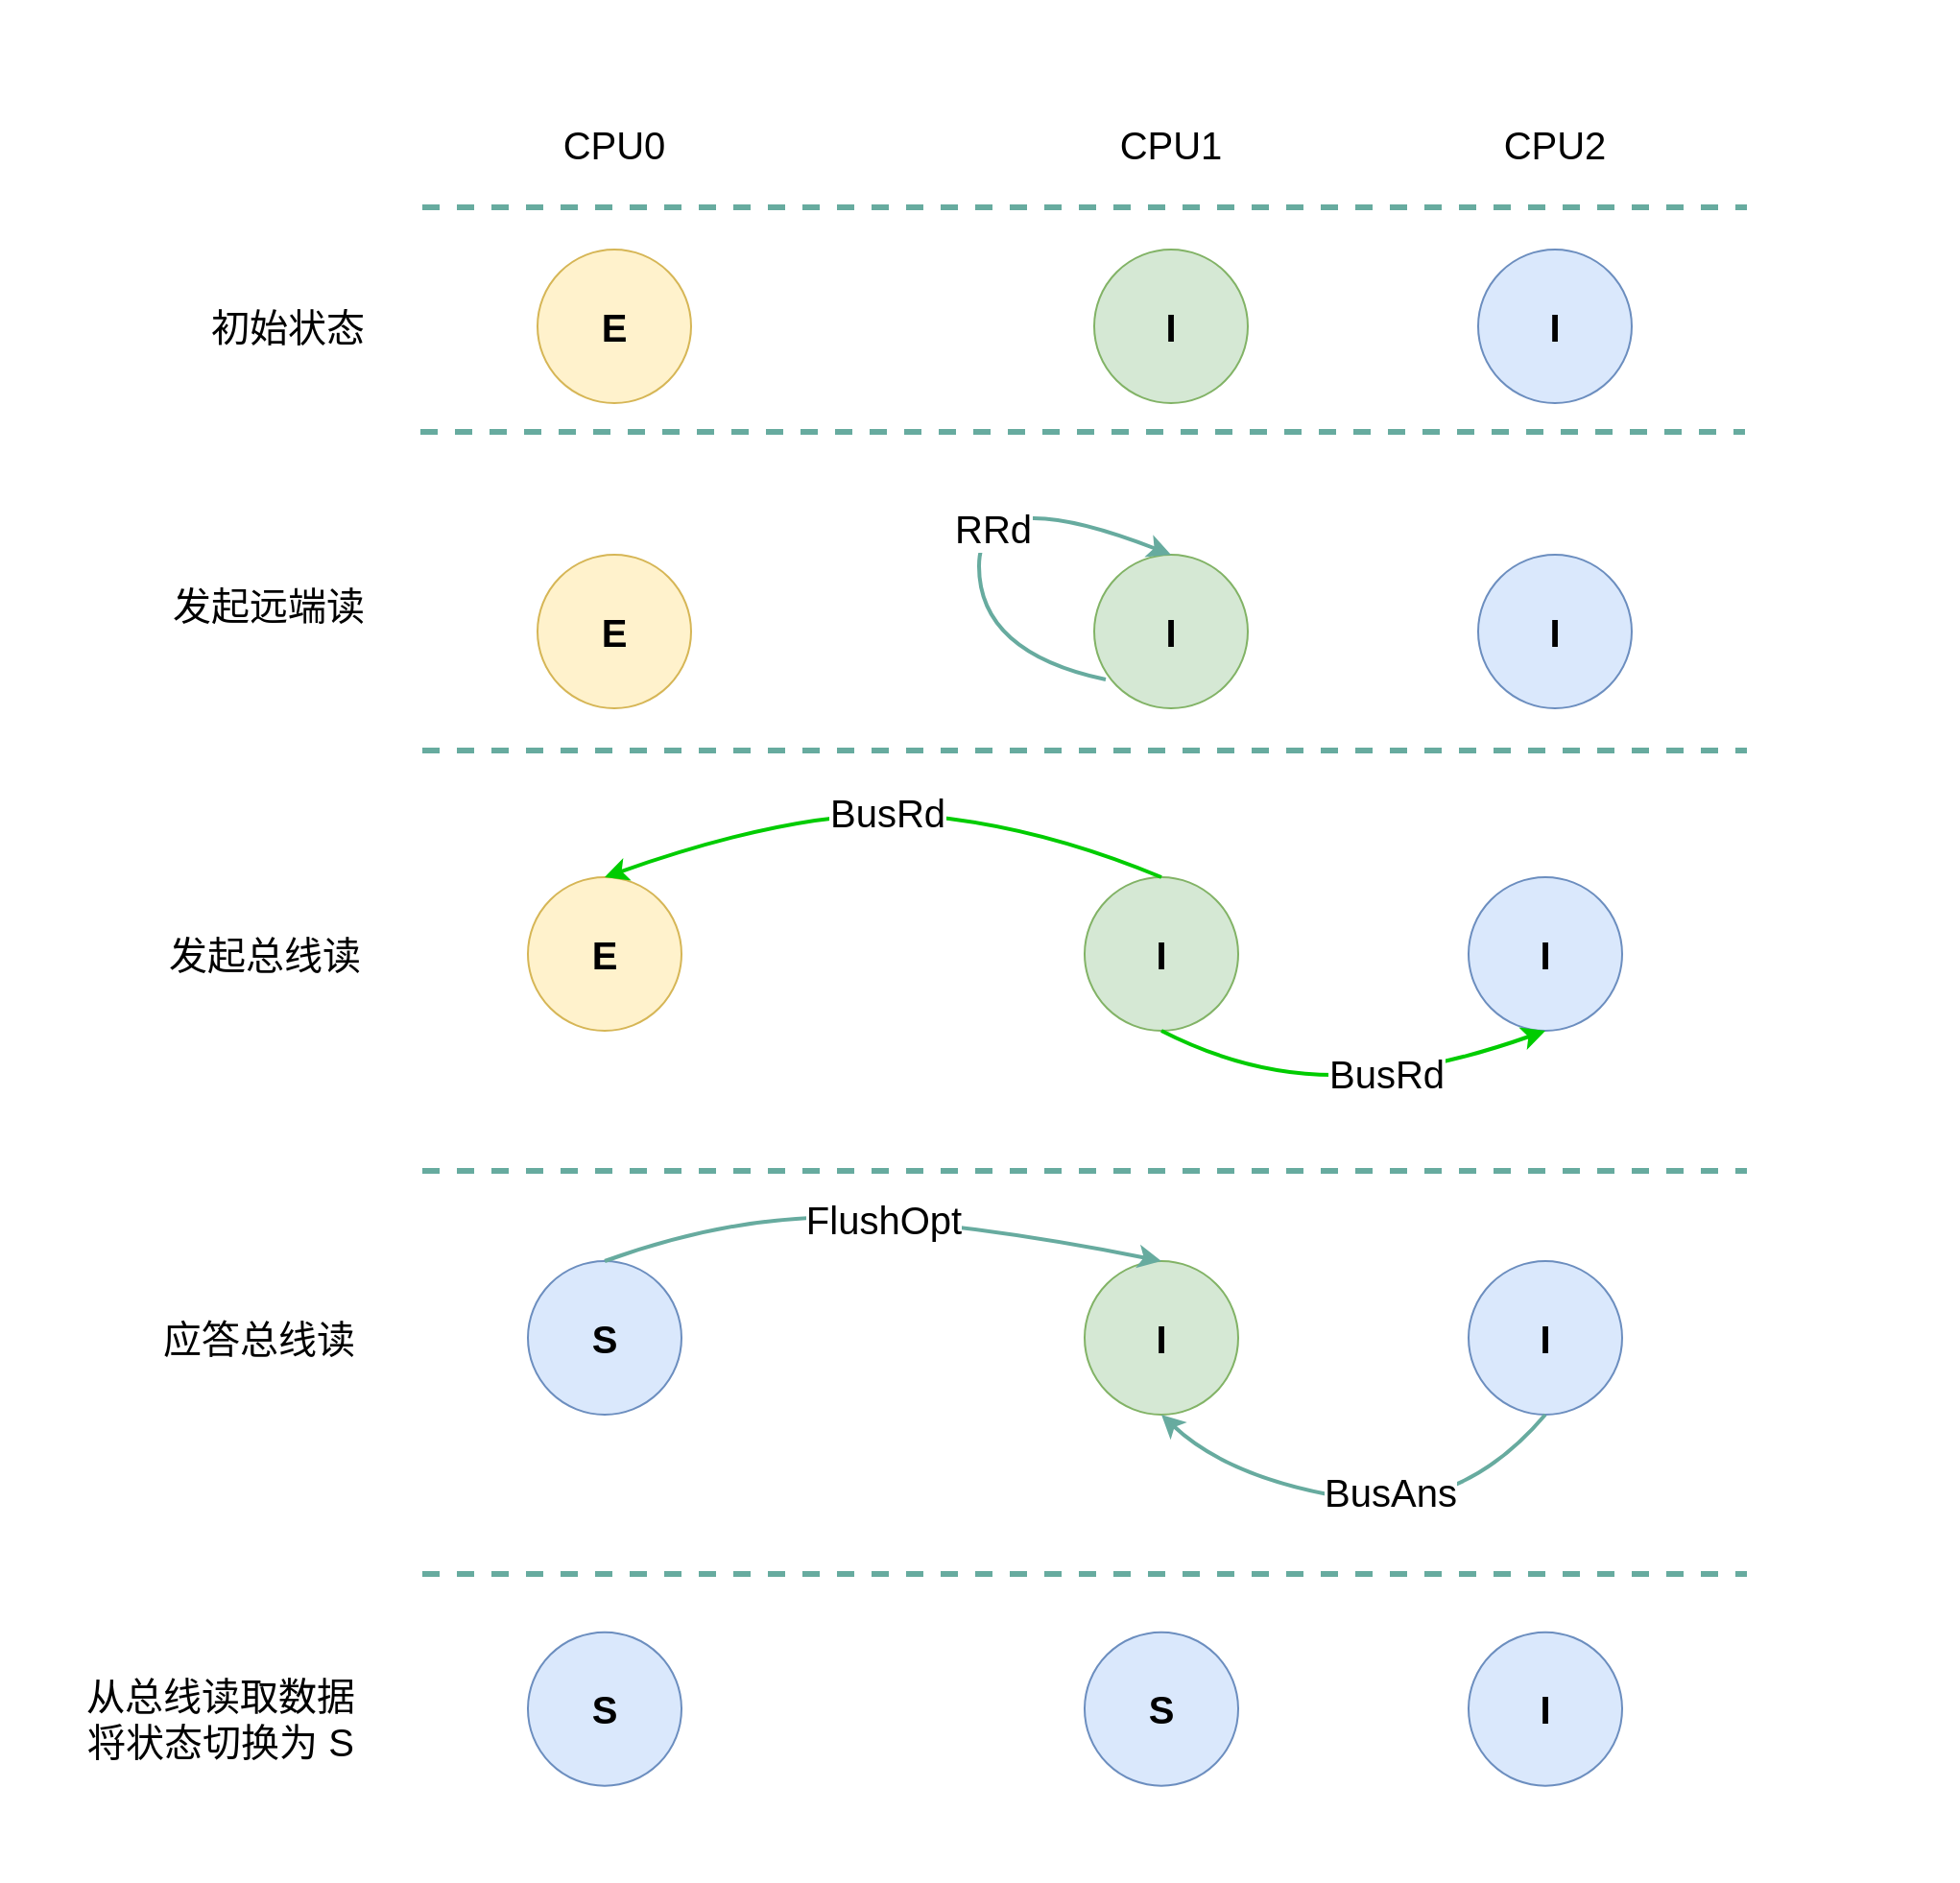 <mxfile version="20.6.1" type="device"><diagram id="InvzYD1-TpO3iV65wGRZ" name="第 1 页"><mxGraphModel dx="2306" dy="1040" grid="1" gridSize="10" guides="1" tooltips="1" connect="1" arrows="1" fold="1" page="1" pageScale="1" pageWidth="850" pageHeight="1100" math="0" shadow="0"><root><mxCell id="0"/><mxCell id="1" parent="0"/><mxCell id="KuO6Eo7nbAIESPzuc6aE-1" value="E" style="ellipse;whiteSpace=wrap;html=1;aspect=fixed;fontStyle=1;fontSize=20;fillColor=#fff2cc;strokeColor=#d6b656;" parent="1" vertex="1"><mxGeometry x="170" y="390" width="80" height="80" as="geometry"/></mxCell><mxCell id="KuO6Eo7nbAIESPzuc6aE-2" value="I" style="ellipse;whiteSpace=wrap;html=1;aspect=fixed;fontStyle=1;fontSize=20;fillColor=#d5e8d4;strokeColor=#82b366;" parent="1" vertex="1"><mxGeometry x="460" y="390" width="80" height="80" as="geometry"/></mxCell><mxCell id="KuO6Eo7nbAIESPzuc6aE-3" value="I" style="ellipse;whiteSpace=wrap;html=1;aspect=fixed;fillColor=#dae8fc;strokeColor=#6c8ebf;fontStyle=1;fontSize=20;" parent="1" vertex="1"><mxGeometry x="660" y="390" width="80" height="80" as="geometry"/></mxCell><mxCell id="KuO6Eo7nbAIESPzuc6aE-4" value="CPU0" style="text;html=1;strokeColor=none;fillColor=none;align=center;verticalAlign=middle;whiteSpace=wrap;rounded=0;fontSize=20;" parent="1" vertex="1"><mxGeometry x="180" y="320" width="60" height="30" as="geometry"/></mxCell><mxCell id="KuO6Eo7nbAIESPzuc6aE-5" value="CPU1" style="text;html=1;strokeColor=none;fillColor=none;align=center;verticalAlign=middle;whiteSpace=wrap;rounded=0;fontSize=20;" parent="1" vertex="1"><mxGeometry x="470" y="320" width="60" height="30" as="geometry"/></mxCell><mxCell id="KuO6Eo7nbAIESPzuc6aE-6" value="CPU2" style="text;html=1;strokeColor=none;fillColor=none;align=center;verticalAlign=middle;whiteSpace=wrap;rounded=0;fontSize=20;" parent="1" vertex="1"><mxGeometry x="670" y="320" width="60" height="30" as="geometry"/></mxCell><mxCell id="KuO6Eo7nbAIESPzuc6aE-7" value="" style="endArrow=none;dashed=1;html=1;rounded=0;fontSize=20;strokeWidth=3;strokeColor=#67AB9F;" parent="1" edge="1"><mxGeometry width="50" height="50" relative="1" as="geometry"><mxPoint x="110" y="368" as="sourcePoint"/><mxPoint x="800" y="368" as="targetPoint"/></mxGeometry></mxCell><mxCell id="KuO6Eo7nbAIESPzuc6aE-8" value="" style="endArrow=none;dashed=1;html=1;rounded=0;fontSize=20;strokeWidth=3;strokeColor=#67AB9F;" parent="1" edge="1"><mxGeometry width="50" height="50" relative="1" as="geometry"><mxPoint x="109" y="485" as="sourcePoint"/><mxPoint x="799" y="485" as="targetPoint"/></mxGeometry></mxCell><mxCell id="KuO6Eo7nbAIESPzuc6aE-9" value="初始状态" style="text;html=1;strokeColor=none;fillColor=none;align=center;verticalAlign=middle;whiteSpace=wrap;rounded=0;fontSize=20;" parent="1" vertex="1"><mxGeometry x="-10" y="415" width="100" height="30" as="geometry"/></mxCell><mxCell id="KuO6Eo7nbAIESPzuc6aE-10" value="E" style="ellipse;whiteSpace=wrap;html=1;aspect=fixed;fontStyle=1;fontSize=20;fillColor=#fff2cc;strokeColor=#d6b656;" parent="1" vertex="1"><mxGeometry x="170" y="549" width="80" height="80" as="geometry"/></mxCell><mxCell id="KuO6Eo7nbAIESPzuc6aE-11" value="I" style="ellipse;whiteSpace=wrap;html=1;aspect=fixed;fontStyle=1;fontSize=20;fillColor=#d5e8d4;strokeColor=#82b366;" parent="1" vertex="1"><mxGeometry x="460" y="549" width="80" height="80" as="geometry"/></mxCell><mxCell id="KuO6Eo7nbAIESPzuc6aE-12" value="I" style="ellipse;whiteSpace=wrap;html=1;aspect=fixed;fillColor=#dae8fc;strokeColor=#6c8ebf;fontStyle=1;fontSize=20;" parent="1" vertex="1"><mxGeometry x="660" y="549" width="80" height="80" as="geometry"/></mxCell><mxCell id="KuO6Eo7nbAIESPzuc6aE-19" value="E" style="ellipse;whiteSpace=wrap;html=1;aspect=fixed;fontStyle=1;fontSize=20;fillColor=#fff2cc;strokeColor=#d6b656;" parent="1" vertex="1"><mxGeometry x="165" y="717" width="80" height="80" as="geometry"/></mxCell><mxCell id="KuO6Eo7nbAIESPzuc6aE-20" value="I" style="ellipse;whiteSpace=wrap;html=1;aspect=fixed;fontStyle=1;fontSize=20;fillColor=#d5e8d4;strokeColor=#82b366;" parent="1" vertex="1"><mxGeometry x="455" y="717" width="80" height="80" as="geometry"/></mxCell><mxCell id="KuO6Eo7nbAIESPzuc6aE-21" value="I" style="ellipse;whiteSpace=wrap;html=1;aspect=fixed;fillColor=#dae8fc;strokeColor=#6c8ebf;fontStyle=1;fontSize=20;" parent="1" vertex="1"><mxGeometry x="655" y="717" width="80" height="80" as="geometry"/></mxCell><mxCell id="KuO6Eo7nbAIESPzuc6aE-27" value="" style="endArrow=none;dashed=1;html=1;rounded=0;fontSize=20;strokeWidth=3;strokeColor=#67AB9F;" parent="1" edge="1"><mxGeometry width="50" height="50" relative="1" as="geometry"><mxPoint x="110" y="651" as="sourcePoint"/><mxPoint x="800" y="651" as="targetPoint"/></mxGeometry></mxCell><mxCell id="KuO6Eo7nbAIESPzuc6aE-31" value="S" style="ellipse;whiteSpace=wrap;html=1;aspect=fixed;fontStyle=1;fontSize=20;fillColor=#dae8fc;strokeColor=#6c8ebf;" parent="1" vertex="1"><mxGeometry x="165" y="917" width="80" height="80" as="geometry"/></mxCell><mxCell id="KuO6Eo7nbAIESPzuc6aE-32" value="I" style="ellipse;whiteSpace=wrap;html=1;aspect=fixed;fontStyle=1;fontSize=20;fillColor=#d5e8d4;strokeColor=#82b366;" parent="1" vertex="1"><mxGeometry x="455" y="917" width="80" height="80" as="geometry"/></mxCell><mxCell id="KuO6Eo7nbAIESPzuc6aE-33" value="I" style="ellipse;whiteSpace=wrap;html=1;aspect=fixed;fillColor=#dae8fc;strokeColor=#6c8ebf;fontStyle=1;fontSize=20;" parent="1" vertex="1"><mxGeometry x="655" y="917" width="80" height="80" as="geometry"/></mxCell><mxCell id="KuO6Eo7nbAIESPzuc6aE-38" value="" style="curved=1;endArrow=classic;html=1;rounded=0;strokeColor=#67AB9F;strokeWidth=2;fontSize=20;entryX=0.5;entryY=0;entryDx=0;entryDy=0;exitX=0.5;exitY=0;exitDx=0;exitDy=0;" parent="1" source="KuO6Eo7nbAIESPzuc6aE-31" target="KuO6Eo7nbAIESPzuc6aE-32" edge="1"><mxGeometry width="50" height="50" relative="1" as="geometry"><mxPoint x="320" y="960" as="sourcePoint"/><mxPoint x="370" y="910" as="targetPoint"/><Array as="points"><mxPoint x="280" y="890"/><mxPoint x="410" y="900"/></Array></mxGeometry></mxCell><mxCell id="KuO6Eo7nbAIESPzuc6aE-40" value="FlushOpt" style="edgeLabel;html=1;align=center;verticalAlign=middle;resizable=0;points=[];fontSize=20;" parent="KuO6Eo7nbAIESPzuc6aE-38" vertex="1" connectable="0"><mxGeometry x="0.008" y="1" relative="1" as="geometry"><mxPoint as="offset"/></mxGeometry></mxCell><mxCell id="KuO6Eo7nbAIESPzuc6aE-39" value="" style="curved=1;endArrow=classic;html=1;rounded=0;strokeColor=#67AB9F;strokeWidth=2;fontSize=20;exitX=0.5;exitY=1;exitDx=0;exitDy=0;entryX=0.5;entryY=1;entryDx=0;entryDy=0;" parent="1" source="KuO6Eo7nbAIESPzuc6aE-33" target="KuO6Eo7nbAIESPzuc6aE-32" edge="1"><mxGeometry width="50" height="50" relative="1" as="geometry"><mxPoint x="420" y="1080" as="sourcePoint"/><mxPoint x="560" y="980" as="targetPoint"/><Array as="points"><mxPoint x="650" y="1050"/><mxPoint x="530" y="1030"/></Array></mxGeometry></mxCell><mxCell id="KuO6Eo7nbAIESPzuc6aE-41" value="BusAns" style="edgeLabel;html=1;align=center;verticalAlign=middle;resizable=0;points=[];fontSize=20;" parent="KuO6Eo7nbAIESPzuc6aE-39" vertex="1" connectable="0"><mxGeometry x="-0.104" y="-7" relative="1" as="geometry"><mxPoint as="offset"/></mxGeometry></mxCell><mxCell id="KuO6Eo7nbAIESPzuc6aE-42" value="" style="endArrow=none;dashed=1;html=1;rounded=0;fontSize=20;strokeWidth=3;strokeColor=#67AB9F;" parent="1" edge="1"><mxGeometry width="50" height="50" relative="1" as="geometry"><mxPoint x="110" y="870" as="sourcePoint"/><mxPoint x="800" y="870" as="targetPoint"/></mxGeometry></mxCell><mxCell id="KuO6Eo7nbAIESPzuc6aE-43" value="S" style="ellipse;whiteSpace=wrap;html=1;aspect=fixed;fontStyle=1;fontSize=20;fillColor=#dae8fc;strokeColor=#6c8ebf;" parent="1" vertex="1"><mxGeometry x="165" y="1110.32" width="80" height="80" as="geometry"/></mxCell><mxCell id="KuO6Eo7nbAIESPzuc6aE-44" value="S" style="ellipse;whiteSpace=wrap;html=1;aspect=fixed;fontStyle=1;fontSize=20;fillColor=#dae8fc;strokeColor=#6c8ebf;" parent="1" vertex="1"><mxGeometry x="455" y="1110.32" width="80" height="80" as="geometry"/></mxCell><mxCell id="KuO6Eo7nbAIESPzuc6aE-45" value="I" style="ellipse;whiteSpace=wrap;html=1;aspect=fixed;fillColor=#dae8fc;strokeColor=#6c8ebf;fontStyle=1;fontSize=20;" parent="1" vertex="1"><mxGeometry x="655" y="1110.32" width="80" height="80" as="geometry"/></mxCell><mxCell id="KuO6Eo7nbAIESPzuc6aE-47" value="" style="endArrow=none;dashed=1;html=1;rounded=0;fontSize=20;strokeWidth=3;strokeColor=#67AB9F;" parent="1" edge="1"><mxGeometry width="50" height="50" relative="1" as="geometry"><mxPoint x="110" y="1080" as="sourcePoint"/><mxPoint x="800" y="1080" as="targetPoint"/></mxGeometry></mxCell><mxCell id="KuO6Eo7nbAIESPzuc6aE-48" value="发起远端读" style="text;html=1;strokeColor=none;fillColor=none;align=center;verticalAlign=middle;whiteSpace=wrap;rounded=0;fontSize=20;" parent="1" vertex="1"><mxGeometry x="-30" y="560" width="120" height="30" as="geometry"/></mxCell><mxCell id="KuO6Eo7nbAIESPzuc6aE-49" value="发起总线读" style="text;html=1;strokeColor=none;fillColor=none;align=center;verticalAlign=middle;whiteSpace=wrap;rounded=0;fontSize=20;" parent="1" vertex="1"><mxGeometry x="-37" y="742" width="130" height="30" as="geometry"/></mxCell><mxCell id="KuO6Eo7nbAIESPzuc6aE-50" value="应答总线读" style="text;html=1;strokeColor=none;fillColor=none;align=center;verticalAlign=middle;whiteSpace=wrap;rounded=0;fontSize=20;" parent="1" vertex="1"><mxGeometry x="-40" y="942" width="130" height="30" as="geometry"/></mxCell><mxCell id="KuO6Eo7nbAIESPzuc6aE-51" value="从总线读取数据&lt;br&gt;将状态切换为 S" style="text;html=1;strokeColor=none;fillColor=none;align=center;verticalAlign=middle;whiteSpace=wrap;rounded=0;fontSize=20;" parent="1" vertex="1"><mxGeometry x="-70" y="1122.32" width="150" height="64.68" as="geometry"/></mxCell><mxCell id="KuO6Eo7nbAIESPzuc6aE-52" value="" style="shape=waypoint;sketch=0;fillStyle=solid;size=6;pointerEvents=1;points=[];fillColor=none;resizable=0;rotatable=0;perimeter=centerPerimeter;snapToPoint=1;fontSize=20;strokeColor=none;" parent="1" vertex="1"><mxGeometry x="-110" y="260" width="40" height="40" as="geometry"/></mxCell><mxCell id="KuO6Eo7nbAIESPzuc6aE-53" value="" style="shape=waypoint;sketch=0;fillStyle=solid;size=6;pointerEvents=1;points=[];fillColor=none;resizable=0;rotatable=0;perimeter=centerPerimeter;snapToPoint=1;fontSize=20;strokeColor=none;" parent="1" vertex="1"><mxGeometry x="870" y="1200" width="40" height="40" as="geometry"/></mxCell><mxCell id="T6nnmvGW8s0sZPTm109F-1" value="" style="curved=1;endArrow=classic;html=1;rounded=0;strokeColor=#67AB9F;strokeWidth=2;fontSize=20;exitX=0.075;exitY=0.813;exitDx=0;exitDy=0;exitPerimeter=0;entryX=0.5;entryY=0;entryDx=0;entryDy=0;" parent="1" source="KuO6Eo7nbAIESPzuc6aE-11" target="KuO6Eo7nbAIESPzuc6aE-11" edge="1"><mxGeometry width="50" height="50" relative="1" as="geometry"><mxPoint x="410" y="600" as="sourcePoint"/><mxPoint x="460" y="550" as="targetPoint"/><Array as="points"><mxPoint x="400" y="600"/><mxPoint x="400" y="510"/></Array></mxGeometry></mxCell><mxCell id="T6nnmvGW8s0sZPTm109F-2" value="RRd" style="edgeLabel;html=1;align=center;verticalAlign=middle;resizable=0;points=[];fontSize=20;" parent="T6nnmvGW8s0sZPTm109F-1" vertex="1" connectable="0"><mxGeometry x="0.001" y="-7" relative="1" as="geometry"><mxPoint as="offset"/></mxGeometry></mxCell><mxCell id="T6nnmvGW8s0sZPTm109F-3" value="" style="curved=1;endArrow=classic;html=1;rounded=0;strokeColor=#00CC00;strokeWidth=2;fontSize=20;exitX=0.5;exitY=0;exitDx=0;exitDy=0;entryX=0.5;entryY=0;entryDx=0;entryDy=0;" parent="1" source="KuO6Eo7nbAIESPzuc6aE-20" target="KuO6Eo7nbAIESPzuc6aE-19" edge="1"><mxGeometry width="50" height="50" relative="1" as="geometry"><mxPoint x="420" y="720" as="sourcePoint"/><mxPoint x="470" y="670" as="targetPoint"/><Array as="points"><mxPoint x="430" y="690"/><mxPoint x="310" y="680"/></Array></mxGeometry></mxCell><mxCell id="T6nnmvGW8s0sZPTm109F-6" value="BusRd" style="edgeLabel;html=1;align=center;verticalAlign=middle;resizable=0;points=[];fontSize=20;" parent="T6nnmvGW8s0sZPTm109F-3" vertex="1" connectable="0"><mxGeometry x="-0.015" y="-1" relative="1" as="geometry"><mxPoint as="offset"/></mxGeometry></mxCell><mxCell id="T6nnmvGW8s0sZPTm109F-4" value="" style="curved=1;endArrow=classic;html=1;rounded=0;strokeColor=#00CC00;strokeWidth=2;fontSize=20;exitX=0.5;exitY=1;exitDx=0;exitDy=0;entryX=0.5;entryY=1;entryDx=0;entryDy=0;" parent="1" source="KuO6Eo7nbAIESPzuc6aE-20" target="KuO6Eo7nbAIESPzuc6aE-21" edge="1"><mxGeometry width="50" height="50" relative="1" as="geometry"><mxPoint x="580" y="760" as="sourcePoint"/><mxPoint x="650" y="690" as="targetPoint"/><Array as="points"><mxPoint x="540" y="820"/><mxPoint x="630" y="820"/></Array></mxGeometry></mxCell><mxCell id="T6nnmvGW8s0sZPTm109F-5" value="BusRd" style="edgeLabel;html=1;align=center;verticalAlign=middle;resizable=0;points=[];fontSize=20;" parent="T6nnmvGW8s0sZPTm109F-4" vertex="1" connectable="0"><mxGeometry x="0.17" y="1" relative="1" as="geometry"><mxPoint as="offset"/></mxGeometry></mxCell></root></mxGraphModel></diagram></mxfile>